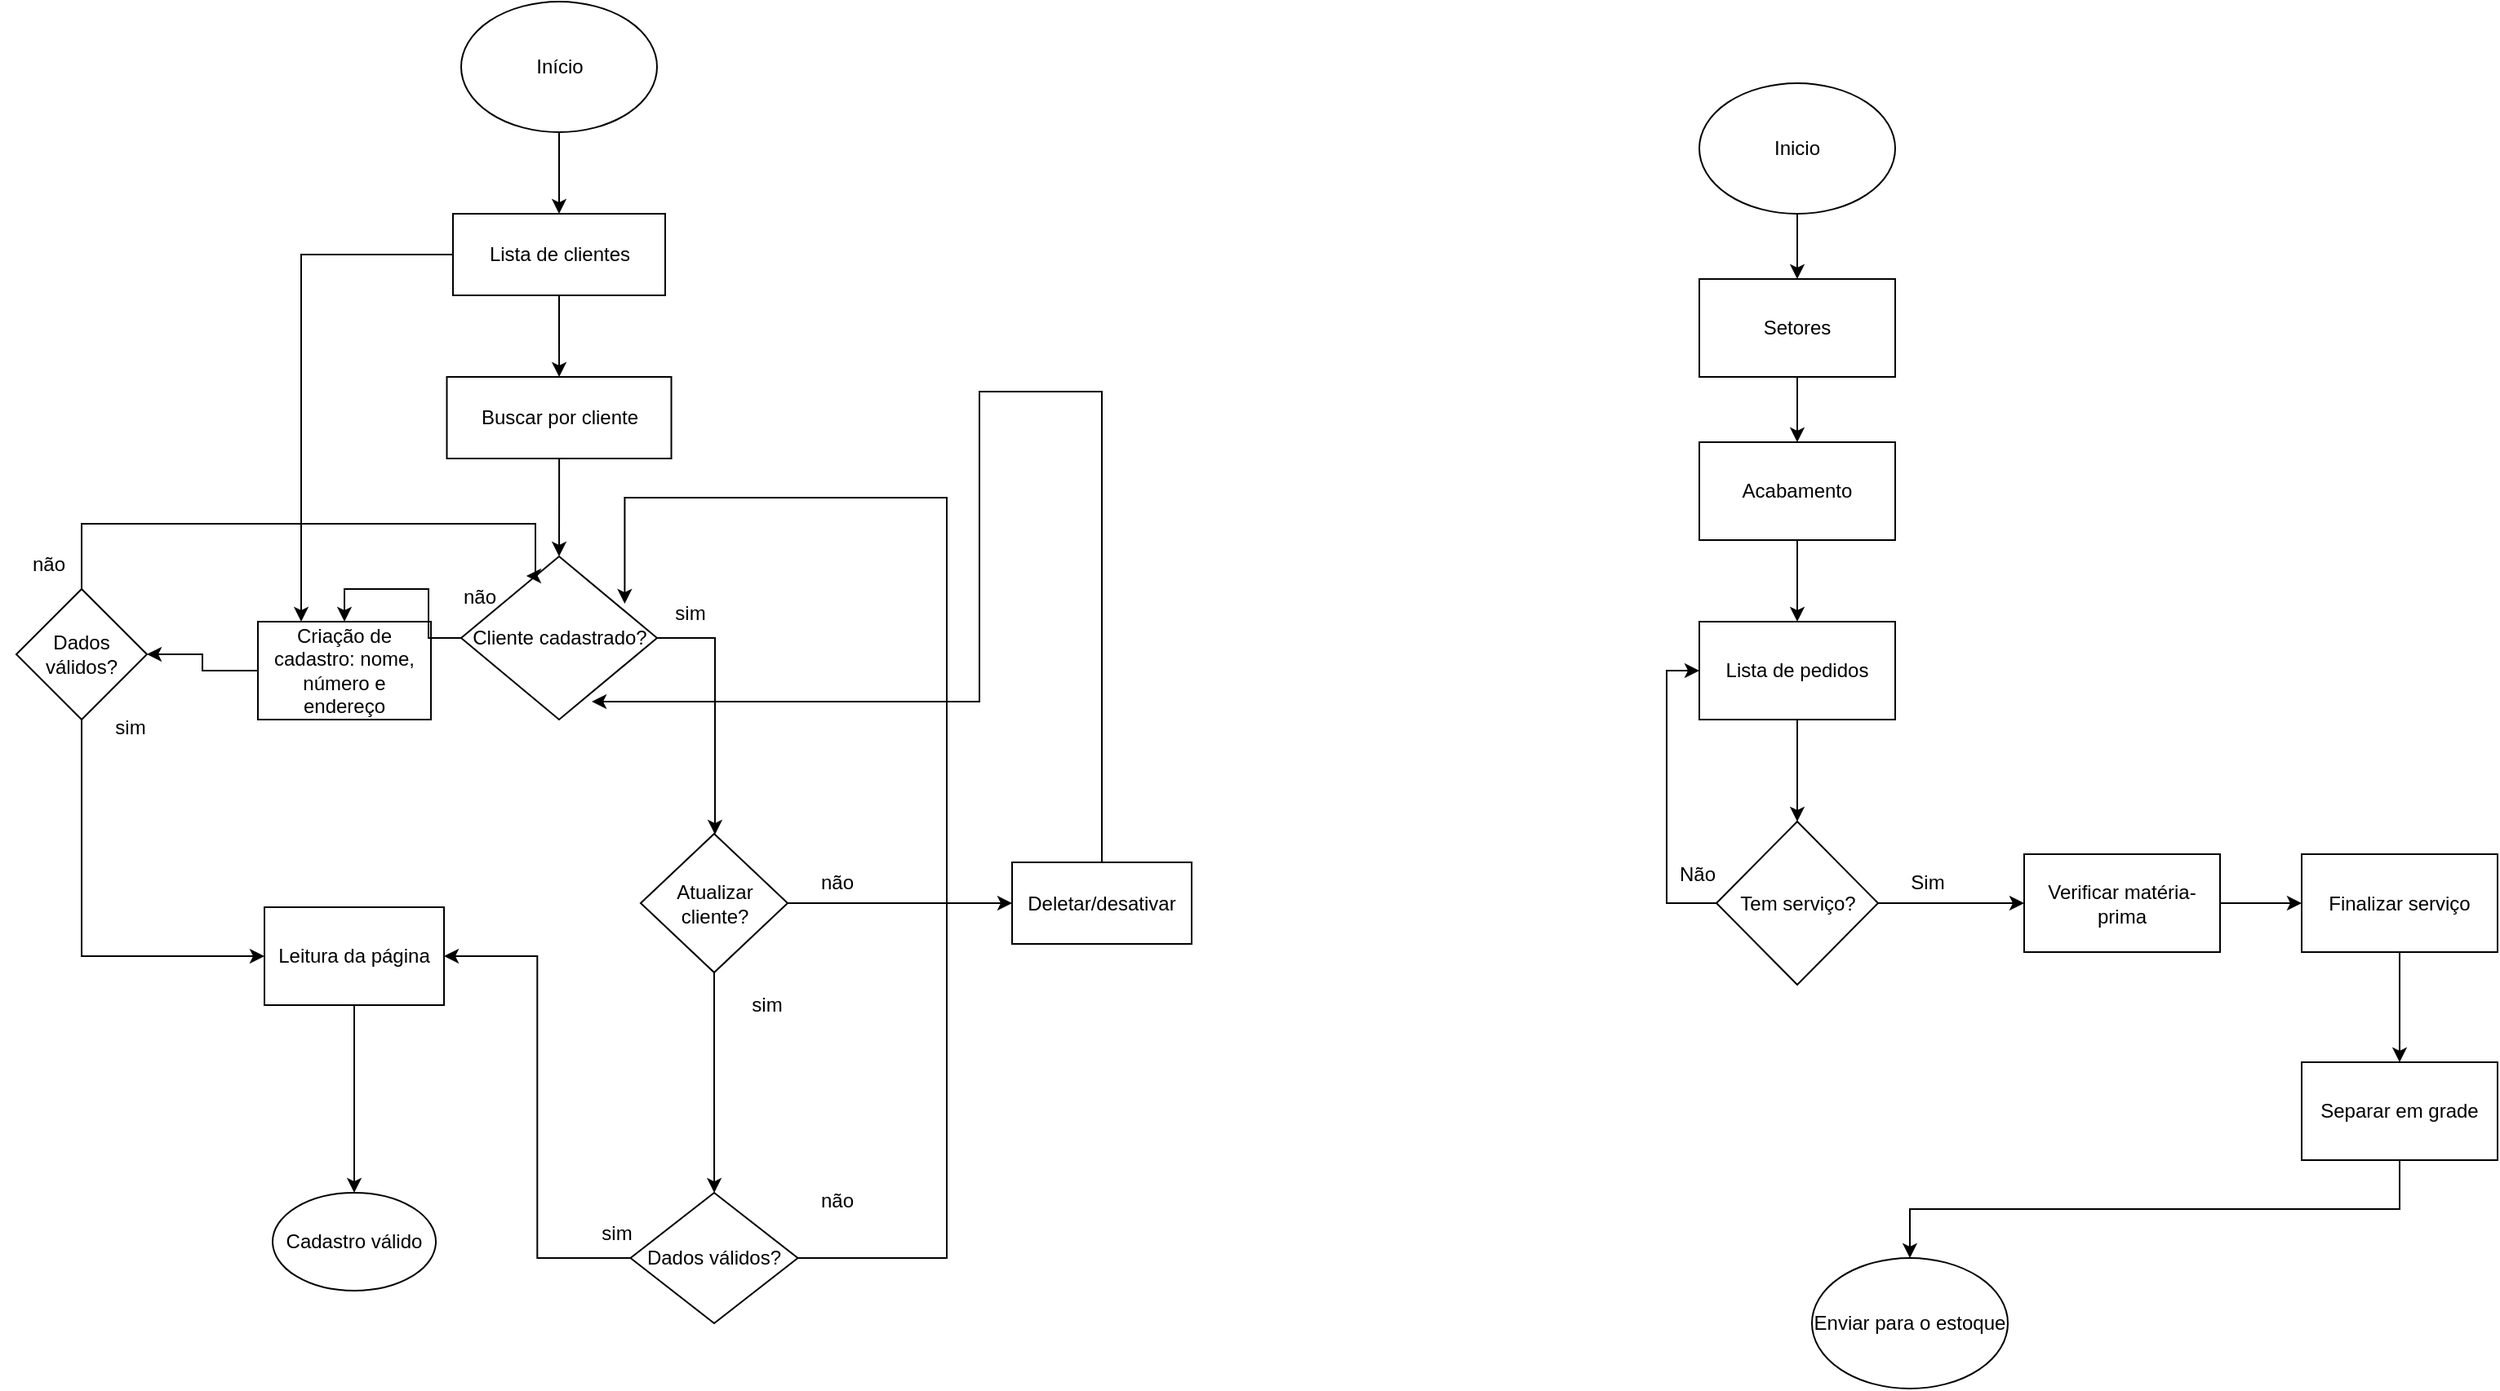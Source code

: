 <mxfile version="24.4.7" type="device">
  <diagram name="Página-1" id="t5G8c8VLFhvmdUs8-SyG">
    <mxGraphModel dx="1434" dy="782" grid="1" gridSize="10" guides="1" tooltips="1" connect="1" arrows="1" fold="1" page="1" pageScale="1" pageWidth="827" pageHeight="1169" math="0" shadow="0">
      <root>
        <mxCell id="0" />
        <mxCell id="1" parent="0" />
        <mxCell id="h2l4w2npLVPQKdY4Cb1m-90" value="" style="edgeStyle=orthogonalEdgeStyle;rounded=0;orthogonalLoop=1;jettySize=auto;html=1;" parent="1" source="h2l4w2npLVPQKdY4Cb1m-1" target="h2l4w2npLVPQKdY4Cb1m-83" edge="1">
          <mxGeometry relative="1" as="geometry" />
        </mxCell>
        <mxCell id="h2l4w2npLVPQKdY4Cb1m-1" value="Início" style="ellipse;whiteSpace=wrap;html=1;" parent="1" vertex="1">
          <mxGeometry x="362.5" width="120" height="80" as="geometry" />
        </mxCell>
        <mxCell id="h2l4w2npLVPQKdY4Cb1m-39" value="" style="edgeStyle=orthogonalEdgeStyle;rounded=0;orthogonalLoop=1;jettySize=auto;html=1;" parent="1" source="h2l4w2npLVPQKdY4Cb1m-5" target="h2l4w2npLVPQKdY4Cb1m-38" edge="1">
          <mxGeometry relative="1" as="geometry" />
        </mxCell>
        <mxCell id="h2l4w2npLVPQKdY4Cb1m-5" value="Criação de cadastro: nome, número e endereço" style="rounded=0;whiteSpace=wrap;html=1;" parent="1" vertex="1">
          <mxGeometry x="238" y="380" width="106" height="60" as="geometry" />
        </mxCell>
        <mxCell id="h2l4w2npLVPQKdY4Cb1m-64" value="" style="edgeStyle=orthogonalEdgeStyle;rounded=0;orthogonalLoop=1;jettySize=auto;html=1;" parent="1" source="h2l4w2npLVPQKdY4Cb1m-7" target="h2l4w2npLVPQKdY4Cb1m-24" edge="1">
          <mxGeometry relative="1" as="geometry" />
        </mxCell>
        <mxCell id="h2l4w2npLVPQKdY4Cb1m-7" value="Leitura da página" style="rounded=0;whiteSpace=wrap;html=1;" parent="1" vertex="1">
          <mxGeometry x="242" y="555" width="110" height="60" as="geometry" />
        </mxCell>
        <mxCell id="h2l4w2npLVPQKdY4Cb1m-24" value="Cadastro válido" style="ellipse;whiteSpace=wrap;html=1;" parent="1" vertex="1">
          <mxGeometry x="247" y="730" width="100" height="60" as="geometry" />
        </mxCell>
        <mxCell id="h2l4w2npLVPQKdY4Cb1m-30" value="não" style="text;html=1;align=center;verticalAlign=middle;whiteSpace=wrap;rounded=0;" parent="1" vertex="1">
          <mxGeometry x="344" y="350" width="60" height="30" as="geometry" />
        </mxCell>
        <mxCell id="h2l4w2npLVPQKdY4Cb1m-49" style="edgeStyle=orthogonalEdgeStyle;rounded=0;orthogonalLoop=1;jettySize=auto;html=1;entryX=0;entryY=0.5;entryDx=0;entryDy=0;" parent="1" source="h2l4w2npLVPQKdY4Cb1m-38" target="h2l4w2npLVPQKdY4Cb1m-7" edge="1">
          <mxGeometry relative="1" as="geometry">
            <Array as="points">
              <mxPoint x="130" y="360" />
            </Array>
          </mxGeometry>
        </mxCell>
        <mxCell id="h2l4w2npLVPQKdY4Cb1m-38" value="Dados válidos?" style="rhombus;whiteSpace=wrap;html=1;rounded=0;" parent="1" vertex="1">
          <mxGeometry x="90" y="360" width="80" height="80" as="geometry" />
        </mxCell>
        <mxCell id="h2l4w2npLVPQKdY4Cb1m-41" value="sim" style="text;html=1;align=center;verticalAlign=middle;whiteSpace=wrap;rounded=0;" parent="1" vertex="1">
          <mxGeometry x="130" y="430" width="60" height="30" as="geometry" />
        </mxCell>
        <mxCell id="h2l4w2npLVPQKdY4Cb1m-43" value="não" style="text;html=1;align=center;verticalAlign=middle;whiteSpace=wrap;rounded=0;" parent="1" vertex="1">
          <mxGeometry x="80" y="330" width="60" height="30" as="geometry" />
        </mxCell>
        <mxCell id="h2l4w2npLVPQKdY4Cb1m-70" style="edgeStyle=orthogonalEdgeStyle;rounded=0;orthogonalLoop=1;jettySize=auto;html=1;entryX=1;entryY=0.5;entryDx=0;entryDy=0;" parent="1" source="h2l4w2npLVPQKdY4Cb1m-45" target="h2l4w2npLVPQKdY4Cb1m-7" edge="1">
          <mxGeometry relative="1" as="geometry" />
        </mxCell>
        <mxCell id="h2l4w2npLVPQKdY4Cb1m-45" value="Dados válidos?" style="rhombus;whiteSpace=wrap;html=1;rounded=0;" parent="1" vertex="1">
          <mxGeometry x="466.25" y="730" width="102.5" height="80" as="geometry" />
        </mxCell>
        <mxCell id="jye-FZy3N5liNToU_OpK-5" style="edgeStyle=orthogonalEdgeStyle;rounded=0;orthogonalLoop=1;jettySize=auto;html=1;" edge="1" parent="1" source="h2l4w2npLVPQKdY4Cb1m-55" target="h2l4w2npLVPQKdY4Cb1m-72">
          <mxGeometry relative="1" as="geometry">
            <Array as="points">
              <mxPoint x="518" y="390" />
            </Array>
          </mxGeometry>
        </mxCell>
        <mxCell id="jye-FZy3N5liNToU_OpK-6" style="edgeStyle=orthogonalEdgeStyle;rounded=0;orthogonalLoop=1;jettySize=auto;html=1;entryX=0.5;entryY=0;entryDx=0;entryDy=0;" edge="1" parent="1" source="h2l4w2npLVPQKdY4Cb1m-55" target="h2l4w2npLVPQKdY4Cb1m-5">
          <mxGeometry relative="1" as="geometry" />
        </mxCell>
        <mxCell id="h2l4w2npLVPQKdY4Cb1m-55" value="Cliente cadastrado?" style="rhombus;whiteSpace=wrap;html=1;" parent="1" vertex="1">
          <mxGeometry x="362.5" y="340" width="120" height="100" as="geometry" />
        </mxCell>
        <mxCell id="h2l4w2npLVPQKdY4Cb1m-57" style="edgeStyle=orthogonalEdgeStyle;rounded=0;orthogonalLoop=1;jettySize=auto;html=1;entryX=0.333;entryY=0.12;entryDx=0;entryDy=0;entryPerimeter=0;" parent="1" source="h2l4w2npLVPQKdY4Cb1m-38" target="h2l4w2npLVPQKdY4Cb1m-55" edge="1">
          <mxGeometry relative="1" as="geometry">
            <Array as="points">
              <mxPoint x="130" y="320" />
              <mxPoint x="408" y="320" />
            </Array>
          </mxGeometry>
        </mxCell>
        <mxCell id="h2l4w2npLVPQKdY4Cb1m-62" value="sim" style="text;html=1;align=center;verticalAlign=middle;whiteSpace=wrap;rounded=0;" parent="1" vertex="1">
          <mxGeometry x="472.5" y="360" width="60" height="30" as="geometry" />
        </mxCell>
        <mxCell id="h2l4w2npLVPQKdY4Cb1m-69" value="não" style="text;html=1;align=center;verticalAlign=middle;whiteSpace=wrap;rounded=0;" parent="1" vertex="1">
          <mxGeometry x="562.5" y="720" width="60" height="30" as="geometry" />
        </mxCell>
        <mxCell id="h2l4w2npLVPQKdY4Cb1m-71" value="sim" style="text;html=1;align=center;verticalAlign=middle;whiteSpace=wrap;rounded=0;" parent="1" vertex="1">
          <mxGeometry x="427.5" y="740" width="60" height="30" as="geometry" />
        </mxCell>
        <mxCell id="h2l4w2npLVPQKdY4Cb1m-75" value="" style="edgeStyle=orthogonalEdgeStyle;rounded=0;orthogonalLoop=1;jettySize=auto;html=1;" parent="1" source="h2l4w2npLVPQKdY4Cb1m-72" target="h2l4w2npLVPQKdY4Cb1m-74" edge="1">
          <mxGeometry relative="1" as="geometry" />
        </mxCell>
        <mxCell id="h2l4w2npLVPQKdY4Cb1m-73" value="sim" style="text;html=1;align=center;verticalAlign=middle;whiteSpace=wrap;rounded=0;" parent="1" vertex="1">
          <mxGeometry x="520" y="600" width="60" height="30" as="geometry" />
        </mxCell>
        <mxCell id="h2l4w2npLVPQKdY4Cb1m-74" value="Deletar/desativar" style="rounded=0;whiteSpace=wrap;html=1;" parent="1" vertex="1">
          <mxGeometry x="700" y="527.5" width="110" height="50" as="geometry" />
        </mxCell>
        <mxCell id="h2l4w2npLVPQKdY4Cb1m-76" value="não" style="text;html=1;align=center;verticalAlign=middle;whiteSpace=wrap;rounded=0;" parent="1" vertex="1">
          <mxGeometry x="562.5" y="525" width="60" height="30" as="geometry" />
        </mxCell>
        <mxCell id="h2l4w2npLVPQKdY4Cb1m-78" style="edgeStyle=orthogonalEdgeStyle;rounded=0;orthogonalLoop=1;jettySize=auto;html=1;entryX=0.667;entryY=0.89;entryDx=0;entryDy=0;entryPerimeter=0;" parent="1" source="h2l4w2npLVPQKdY4Cb1m-74" target="h2l4w2npLVPQKdY4Cb1m-55" edge="1">
          <mxGeometry relative="1" as="geometry">
            <Array as="points">
              <mxPoint x="680" y="239" />
            </Array>
          </mxGeometry>
        </mxCell>
        <mxCell id="h2l4w2npLVPQKdY4Cb1m-87" value="" style="edgeStyle=orthogonalEdgeStyle;rounded=0;orthogonalLoop=1;jettySize=auto;html=1;" parent="1" source="h2l4w2npLVPQKdY4Cb1m-83" target="h2l4w2npLVPQKdY4Cb1m-86" edge="1">
          <mxGeometry relative="1" as="geometry" />
        </mxCell>
        <mxCell id="h2l4w2npLVPQKdY4Cb1m-92" style="edgeStyle=orthogonalEdgeStyle;rounded=0;orthogonalLoop=1;jettySize=auto;html=1;entryX=0.25;entryY=0;entryDx=0;entryDy=0;" parent="1" source="h2l4w2npLVPQKdY4Cb1m-83" target="h2l4w2npLVPQKdY4Cb1m-5" edge="1">
          <mxGeometry relative="1" as="geometry" />
        </mxCell>
        <mxCell id="h2l4w2npLVPQKdY4Cb1m-83" value="Lista de clientes" style="rounded=0;whiteSpace=wrap;html=1;" parent="1" vertex="1">
          <mxGeometry x="357.5" y="130" width="130" height="50" as="geometry" />
        </mxCell>
        <mxCell id="jye-FZy3N5liNToU_OpK-9" value="" style="edgeStyle=orthogonalEdgeStyle;rounded=0;orthogonalLoop=1;jettySize=auto;html=1;" edge="1" parent="1" source="h2l4w2npLVPQKdY4Cb1m-86" target="h2l4w2npLVPQKdY4Cb1m-55">
          <mxGeometry relative="1" as="geometry" />
        </mxCell>
        <mxCell id="h2l4w2npLVPQKdY4Cb1m-86" value="Buscar por cliente" style="rounded=0;whiteSpace=wrap;html=1;" parent="1" vertex="1">
          <mxGeometry x="353.75" y="230" width="137.5" height="50" as="geometry" />
        </mxCell>
        <mxCell id="jye-FZy3N5liNToU_OpK-12" value="" style="edgeStyle=orthogonalEdgeStyle;rounded=0;orthogonalLoop=1;jettySize=auto;html=1;" edge="1" parent="1" source="jye-FZy3N5liNToU_OpK-1" target="jye-FZy3N5liNToU_OpK-11">
          <mxGeometry relative="1" as="geometry" />
        </mxCell>
        <mxCell id="jye-FZy3N5liNToU_OpK-1" value="Inicio" style="ellipse;whiteSpace=wrap;html=1;" vertex="1" parent="1">
          <mxGeometry x="1121" y="50" width="120" height="80" as="geometry" />
        </mxCell>
        <mxCell id="jye-FZy3N5liNToU_OpK-7" style="edgeStyle=orthogonalEdgeStyle;rounded=0;orthogonalLoop=1;jettySize=auto;html=1;" edge="1" parent="1" source="h2l4w2npLVPQKdY4Cb1m-72" target="h2l4w2npLVPQKdY4Cb1m-45">
          <mxGeometry relative="1" as="geometry" />
        </mxCell>
        <mxCell id="h2l4w2npLVPQKdY4Cb1m-72" value="Atualizar cliente?" style="rhombus;whiteSpace=wrap;html=1;" parent="1" vertex="1">
          <mxGeometry x="472.5" y="510" width="90" height="85" as="geometry" />
        </mxCell>
        <mxCell id="jye-FZy3N5liNToU_OpK-8" style="edgeStyle=orthogonalEdgeStyle;rounded=0;orthogonalLoop=1;jettySize=auto;html=1;entryX=0.835;entryY=0.29;entryDx=0;entryDy=0;entryPerimeter=0;" edge="1" parent="1" source="h2l4w2npLVPQKdY4Cb1m-45" target="h2l4w2npLVPQKdY4Cb1m-55">
          <mxGeometry relative="1" as="geometry">
            <Array as="points">
              <mxPoint x="660" y="770" />
              <mxPoint x="660" y="304" />
            </Array>
          </mxGeometry>
        </mxCell>
        <mxCell id="jye-FZy3N5liNToU_OpK-14" value="" style="edgeStyle=orthogonalEdgeStyle;rounded=0;orthogonalLoop=1;jettySize=auto;html=1;" edge="1" parent="1" source="jye-FZy3N5liNToU_OpK-11" target="jye-FZy3N5liNToU_OpK-13">
          <mxGeometry relative="1" as="geometry" />
        </mxCell>
        <mxCell id="jye-FZy3N5liNToU_OpK-11" value="Setores" style="whiteSpace=wrap;html=1;" vertex="1" parent="1">
          <mxGeometry x="1121" y="170" width="120" height="60" as="geometry" />
        </mxCell>
        <mxCell id="jye-FZy3N5liNToU_OpK-16" value="" style="edgeStyle=orthogonalEdgeStyle;rounded=0;orthogonalLoop=1;jettySize=auto;html=1;" edge="1" parent="1" source="jye-FZy3N5liNToU_OpK-13" target="jye-FZy3N5liNToU_OpK-15">
          <mxGeometry relative="1" as="geometry" />
        </mxCell>
        <mxCell id="jye-FZy3N5liNToU_OpK-13" value="Acabamento" style="whiteSpace=wrap;html=1;" vertex="1" parent="1">
          <mxGeometry x="1121" y="270" width="120" height="60" as="geometry" />
        </mxCell>
        <mxCell id="jye-FZy3N5liNToU_OpK-18" value="" style="edgeStyle=orthogonalEdgeStyle;rounded=0;orthogonalLoop=1;jettySize=auto;html=1;" edge="1" parent="1" source="jye-FZy3N5liNToU_OpK-15" target="jye-FZy3N5liNToU_OpK-17">
          <mxGeometry relative="1" as="geometry" />
        </mxCell>
        <mxCell id="jye-FZy3N5liNToU_OpK-15" value="Lista de pedidos" style="whiteSpace=wrap;html=1;" vertex="1" parent="1">
          <mxGeometry x="1121" y="380" width="120" height="60" as="geometry" />
        </mxCell>
        <mxCell id="jye-FZy3N5liNToU_OpK-32" style="edgeStyle=orthogonalEdgeStyle;rounded=0;orthogonalLoop=1;jettySize=auto;html=1;entryX=0;entryY=0.5;entryDx=0;entryDy=0;" edge="1" parent="1" source="jye-FZy3N5liNToU_OpK-17" target="jye-FZy3N5liNToU_OpK-15">
          <mxGeometry relative="1" as="geometry">
            <Array as="points">
              <mxPoint x="1101" y="553" />
              <mxPoint x="1101" y="410" />
            </Array>
          </mxGeometry>
        </mxCell>
        <mxCell id="jye-FZy3N5liNToU_OpK-34" value="" style="edgeStyle=orthogonalEdgeStyle;rounded=0;orthogonalLoop=1;jettySize=auto;html=1;" edge="1" parent="1" source="jye-FZy3N5liNToU_OpK-17" target="jye-FZy3N5liNToU_OpK-33">
          <mxGeometry relative="1" as="geometry" />
        </mxCell>
        <mxCell id="jye-FZy3N5liNToU_OpK-17" value="Tem serviço?" style="rhombus;whiteSpace=wrap;html=1;" vertex="1" parent="1">
          <mxGeometry x="1131.5" y="502.5" width="99" height="100" as="geometry" />
        </mxCell>
        <mxCell id="jye-FZy3N5liNToU_OpK-26" value="" style="edgeStyle=orthogonalEdgeStyle;rounded=0;orthogonalLoop=1;jettySize=auto;html=1;" edge="1" parent="1" source="jye-FZy3N5liNToU_OpK-19" target="jye-FZy3N5liNToU_OpK-25">
          <mxGeometry relative="1" as="geometry" />
        </mxCell>
        <mxCell id="jye-FZy3N5liNToU_OpK-19" value="Finalizar serviço" style="whiteSpace=wrap;html=1;" vertex="1" parent="1">
          <mxGeometry x="1490" y="522.5" width="120" height="60" as="geometry" />
        </mxCell>
        <mxCell id="jye-FZy3N5liNToU_OpK-21" value="Sim" style="text;html=1;align=center;verticalAlign=middle;whiteSpace=wrap;rounded=0;" vertex="1" parent="1">
          <mxGeometry x="1230.5" y="525" width="60" height="30" as="geometry" />
        </mxCell>
        <mxCell id="jye-FZy3N5liNToU_OpK-30" value="" style="edgeStyle=orthogonalEdgeStyle;rounded=0;orthogonalLoop=1;jettySize=auto;html=1;" edge="1" parent="1" source="jye-FZy3N5liNToU_OpK-25" target="jye-FZy3N5liNToU_OpK-29">
          <mxGeometry relative="1" as="geometry">
            <Array as="points">
              <mxPoint x="1550" y="740" />
              <mxPoint x="1250" y="740" />
            </Array>
          </mxGeometry>
        </mxCell>
        <mxCell id="jye-FZy3N5liNToU_OpK-25" value="Separar em grade" style="whiteSpace=wrap;html=1;" vertex="1" parent="1">
          <mxGeometry x="1490" y="650" width="120" height="60" as="geometry" />
        </mxCell>
        <mxCell id="jye-FZy3N5liNToU_OpK-29" value="Enviar para o estoque" style="ellipse;whiteSpace=wrap;html=1;" vertex="1" parent="1">
          <mxGeometry x="1190" y="770" width="120" height="80" as="geometry" />
        </mxCell>
        <mxCell id="jye-FZy3N5liNToU_OpK-31" value="Não" style="text;html=1;align=center;verticalAlign=middle;whiteSpace=wrap;rounded=0;" vertex="1" parent="1">
          <mxGeometry x="1090" y="520" width="60" height="30" as="geometry" />
        </mxCell>
        <mxCell id="jye-FZy3N5liNToU_OpK-35" value="" style="edgeStyle=orthogonalEdgeStyle;rounded=0;orthogonalLoop=1;jettySize=auto;html=1;" edge="1" parent="1" source="jye-FZy3N5liNToU_OpK-33" target="jye-FZy3N5liNToU_OpK-19">
          <mxGeometry relative="1" as="geometry" />
        </mxCell>
        <mxCell id="jye-FZy3N5liNToU_OpK-33" value="Verificar matéria-prima" style="rounded=0;whiteSpace=wrap;html=1;" vertex="1" parent="1">
          <mxGeometry x="1320" y="522.5" width="120" height="60" as="geometry" />
        </mxCell>
      </root>
    </mxGraphModel>
  </diagram>
</mxfile>
